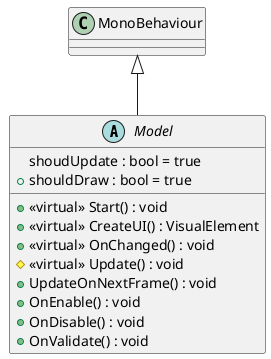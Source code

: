 @startuml
abstract class Model {
    shoudUpdate : bool = true
    + shouldDraw : bool = true
    + <<virtual>> Start() : void
    + <<virtual>> CreateUI() : VisualElement
    + <<virtual>> OnChanged() : void
    # <<virtual>> Update() : void
    + UpdateOnNextFrame() : void
    + OnEnable() : void
    + OnDisable() : void
    + OnValidate() : void
}
MonoBehaviour <|-- Model
@enduml
